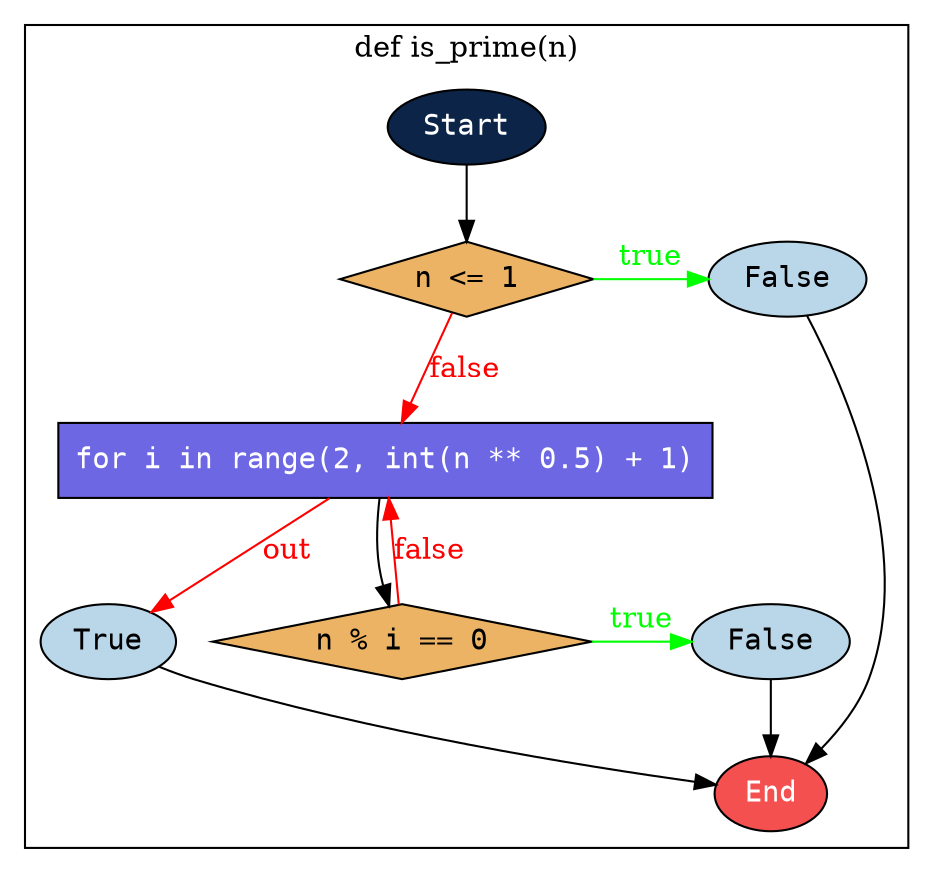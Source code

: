 digraph my_graph {
bgcolor="white"
node [fontname="courier"]

LStart_is_prime [shape=ellipse] [label="Start"] [type="START"] [style=filled fillcolor="#0B2447" fontcolor=white]
L4 [shape=diamond] [label="n <= 1"] [type="CONDITIONS"] [style=filled fillcolor="#ECB365" fontcolor=black]
L5 [shape=ellipse] [label="False"] [type="RETURN"] [style=filled fillcolor="#BAD7E9" fontcolor=black]
L8 [shape=rect] [label="for i in range(2, int(n ** 0.5) + 1)"] [type="LOOP"] [style=filled fillcolor="#6D67E4" fontcolor=white]
L10 [shape=diamond] [label="n % i == 0"] [type="CONDITIONS"] [style=filled fillcolor="#ECB365" fontcolor=black]
L11 [shape=ellipse] [label="False"] [type="RETURN"] [style=filled fillcolor="#BAD7E9" fontcolor=black]
L13 [shape=ellipse] [label="True"] [type="RETURN"] [style=filled fillcolor="#BAD7E9" fontcolor=black]
L999999 [shape=ellipse] [label="End"] [type="END"] [style=filled fillcolor="#F45050" fontcolor=white]

subgraph cluster_is_prime {
label = "def is_prime(n)";

LStart_is_prime -> L4    [source="@current_to_next"]
{rank=same; L4; L5}; source="@condition_and_return"
L4 -> L5 [color=green] [fontcolor=green] [label="true"] [source="@if_to_next_node"]
L4 -> L8 [color=red] [fontcolor=red] [label="false"] [source="@if_to_next_sibling"]
L5 -> L999999    [source="@return_to_end"]
L8 -> L10    [source="@loop_to_next"]
L8 -> L13 [color=red] [fontcolor=red] [label="out"] [source="@loop_to_next_sibling"]
L10 -> L8 [color=red] [fontcolor=red] [label="false"] [source="@last_if_to_parent"]

{rank=same; L10; L11}; source="@condition_and_return"
L10 -> L11 [color=green] [fontcolor=green] [label="true"] [source="@if_to_next_node"]
L11 -> L999999    [source="@return_to_end"]
L13 -> L999999    [source="@return_to_end"]
}


}
